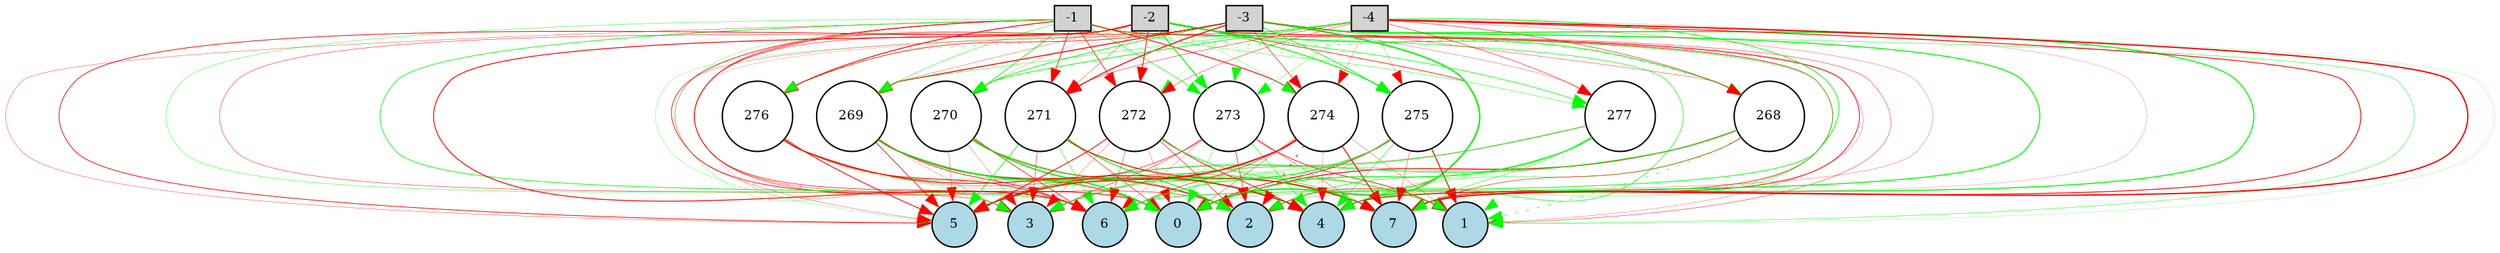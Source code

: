 digraph {
	node [fontsize=9 height=0.2 shape=circle width=0.2]
	-1 [fillcolor=lightgray shape=box style=filled]
	-2 [fillcolor=lightgray shape=box style=filled]
	-3 [fillcolor=lightgray shape=box style=filled]
	-4 [fillcolor=lightgray shape=box style=filled]
	0 [fillcolor=lightblue style=filled]
	1 [fillcolor=lightblue style=filled]
	2 [fillcolor=lightblue style=filled]
	3 [fillcolor=lightblue style=filled]
	4 [fillcolor=lightblue style=filled]
	5 [fillcolor=lightblue style=filled]
	6 [fillcolor=lightblue style=filled]
	7 [fillcolor=lightblue style=filled]
	268 [fillcolor=white style=filled]
	269 [fillcolor=white style=filled]
	270 [fillcolor=white style=filled]
	271 [fillcolor=white style=filled]
	272 [fillcolor=white style=filled]
	273 [fillcolor=white style=filled]
	274 [fillcolor=white style=filled]
	275 [fillcolor=white style=filled]
	276 [fillcolor=white style=filled]
	277 [fillcolor=white style=filled]
	-1 -> 268 [color=green penwidth=0.4250066970572389 style=dotted]
	-1 -> 269 [color=green penwidth=0.28763728422038626 style=solid]
	-1 -> 270 [color=green penwidth=0.4816199474475207 style=solid]
	-1 -> 271 [color=red penwidth=0.45896686353001637 style=solid]
	-1 -> 272 [color=red penwidth=0.44445970737134366 style=solid]
	-1 -> 273 [color=green penwidth=0.3955419285360269 style=solid]
	-1 -> 274 [color=red penwidth=0.590237737748432 style=solid]
	-1 -> 275 [color=red penwidth=0.12621030208311107 style=dotted]
	-1 -> 276 [color=red penwidth=0.6337544439515156 style=solid]
	-1 -> 277 [color=green penwidth=0.2534250754072144 style=solid]
	-2 -> 268 [color=green penwidth=0.5463293998567769 style=solid]
	-2 -> 269 [color=red penwidth=0.18723655847515175 style=solid]
	-2 -> 270 [color=red penwidth=0.11610056961565621 style=solid]
	-2 -> 271 [color=red penwidth=0.21984048005750922 style=solid]
	-2 -> 272 [color=red penwidth=0.560910642357906 style=solid]
	-2 -> 273 [color=green penwidth=0.6958940971152094 style=solid]
	-2 -> 274 [color=green penwidth=0.17344882315696572 style=solid]
	-2 -> 275 [color=green penwidth=0.6672951597753836 style=solid]
	-2 -> 276 [color=red penwidth=0.2100624700907892 style=dotted]
	-2 -> 277 [color=green penwidth=0.42346801762176356 style=solid]
	-3 -> 268 [color=red penwidth=0.22515721193810287 style=solid]
	-3 -> 269 [color=red penwidth=0.6921154333977728 style=solid]
	-3 -> 270 [color=green penwidth=0.5130056179988897 style=solid]
	-3 -> 271 [color=red penwidth=0.7179588665643937 style=solid]
	-3 -> 272 [color=green penwidth=0.10538718648363526 style=solid]
	-3 -> 273 [color=green penwidth=0.1109765561265524 style=solid]
	-3 -> 274 [color=red penwidth=0.34743990428359106 style=solid]
	-3 -> 275 [color=green penwidth=0.5022051894041092 style=solid]
	-3 -> 276 [color=red penwidth=0.41011014611541574 style=solid]
	-3 -> 277 [color=red penwidth=0.18346650666723938 style=solid]
	-4 -> 268 [color=red penwidth=0.32766705861501955 style=solid]
	-4 -> 269 [color=green penwidth=0.2745979673405665 style=solid]
	-4 -> 270 [color=green penwidth=0.5172640788656965 style=solid]
	-4 -> 271 [color=red penwidth=0.2672516246256007 style=solid]
	-4 -> 272 [color=red penwidth=0.25302710558456876 style=solid]
	-4 -> 273 [color=green penwidth=0.2143868513212388 style=solid]
	-4 -> 274 [color=red penwidth=0.16023245497307065 style=solid]
	-4 -> 275 [color=red penwidth=0.1449438171784609 style=solid]
	-4 -> 276 [color=green penwidth=0.11242876864086687 style=solid]
	-4 -> 277 [color=red penwidth=0.3067036052472945 style=solid]
	268 -> 0 [color=red penwidth=0.6327566204296164 style=solid]
	268 -> 1 [color=green penwidth=0.37185165451200874 style=dotted]
	268 -> 2 [color=red penwidth=0.10784096827649713 style=solid]
	268 -> 3 [color=red penwidth=0.12047804013420543 style=solid]
	268 -> 4 [color=green penwidth=0.2875637891917558 style=solid]
	268 -> 5 [color=green penwidth=0.5332586504813429 style=solid]
	268 -> 6 [color=green penwidth=0.13534991853681322 style=solid]
	268 -> 7 [color=red penwidth=0.316676818711374 style=solid]
	269 -> 0 [color=red penwidth=0.44681644669098264 style=solid]
	269 -> 1 [color=green penwidth=0.11891098067590622 style=solid]
	269 -> 2 [color=red penwidth=0.6762922412565096 style=solid]
	269 -> 3 [color=red penwidth=0.14607517197985173 style=solid]
	269 -> 4 [color=green penwidth=0.9056378495749428 style=solid]
	269 -> 5 [color=red penwidth=0.4799965853417809 style=solid]
	269 -> 6 [color=red penwidth=0.4524078117793966 style=solid]
	269 -> 7 [color=green penwidth=0.3540496057123377 style=solid]
	270 -> 0 [color=green penwidth=0.9421429848571631 style=solid]
	270 -> 1 [color=red penwidth=0.17673289484799648 style=solid]
	270 -> 2 [color=red penwidth=0.24773460703180322 style=solid]
	270 -> 3 [color=red penwidth=0.17276758811938148 style=solid]
	270 -> 4 [color=red penwidth=0.3069392742611703 style=solid]
	270 -> 5 [color=red penwidth=0.19686678144747338 style=solid]
	270 -> 6 [color=red penwidth=0.4249002901108472 style=solid]
	270 -> 7 [color=green penwidth=0.519375517442561 style=solid]
	271 -> 0 [color=red penwidth=0.3388492020706867 style=solid]
	271 -> 1 [color=green penwidth=0.306664195913111 style=solid]
	271 -> 2 [color=green penwidth=0.6475836241211236 style=solid]
	271 -> 3 [color=red penwidth=0.2922474685415116 style=solid]
	271 -> 4 [color=green penwidth=0.10212979364089926 style=solid]
	271 -> 5 [color=green penwidth=0.47767576921580623 style=solid]
	271 -> 6 [color=green penwidth=0.3349432646479334 style=solid]
	271 -> 7 [color=red penwidth=0.5763345733894548 style=solid]
	272 -> 0 [color=red penwidth=0.17910548431979617 style=solid]
	272 -> 1 [color=green penwidth=0.10928912612630498 style=solid]
	272 -> 2 [color=red penwidth=0.35982186577710407 style=solid]
	272 -> 3 [color=red penwidth=0.17320463729197 style=solid]
	272 -> 4 [color=red penwidth=0.510176493169298 style=solid]
	272 -> 5 [color=red penwidth=0.5678529234122606 style=solid]
	272 -> 6 [color=red penwidth=0.2464369949679097 style=solid]
	272 -> 7 [color=green penwidth=0.4315868278992244 style=solid]
	273 -> 0 [color=green penwidth=0.22315090933474735 style=solid]
	273 -> 1 [color=red penwidth=0.4757973029492861 style=solid]
	273 -> 2 [color=red penwidth=0.37578138846409503 style=solid]
	273 -> 3 [color=red penwidth=0.2987788065249124 style=solid]
	273 -> 4 [color=green penwidth=0.35680426902990636 style=solid]
	273 -> 5 [color=red penwidth=0.3846266850928285 style=solid]
	273 -> 6 [color=red penwidth=0.1447869385653466 style=solid]
	273 -> 7 [color=red penwidth=0.23908162580344003 style=solid]
	274 -> 0 [color=red penwidth=0.24657122266626594 style=solid]
	274 -> 1 [color=red penwidth=0.1890353616161995 style=solid]
	274 -> 2 [color=red penwidth=0.5611749520864742 style=dotted]
	274 -> 3 [color=red penwidth=0.16004569311566286 style=solid]
	274 -> 4 [color=red penwidth=0.14106011225344078 style=solid]
	274 -> 5 [color=red penwidth=0.9199299719229238 style=solid]
	274 -> 6 [color=red penwidth=0.36756875550370205 style=solid]
	274 -> 7 [color=red penwidth=0.7034742552601978 style=solid]
	275 -> 0 [color=red penwidth=0.5306260933654594 style=solid]
	275 -> 1 [color=red penwidth=0.6890691905646625 style=solid]
	275 -> 2 [color=red penwidth=0.11064926756213637 style=solid]
	275 -> 3 [color=green penwidth=0.28516278988725463 style=solid]
	275 -> 4 [color=green penwidth=0.3320715720656606 style=solid]
	275 -> 5 [color=green penwidth=0.2542893218171785 style=solid]
	275 -> 6 [color=green penwidth=0.3857836025834227 style=solid]
	275 -> 7 [color=red penwidth=0.23788822730879908 style=solid]
	276 -> 0 [color=green penwidth=0.20499034997566518 style=solid]
	276 -> 1 [color=green penwidth=0.1929976999771077 style=solid]
	276 -> 2 [color=green penwidth=0.2140012193978364 style=solid]
	276 -> 3 [color=green penwidth=0.18863356267905929 style=solid]
	276 -> 4 [color=red penwidth=0.6170486720754881 style=solid]
	276 -> 5 [color=red penwidth=0.5733175207875373 style=solid]
	276 -> 6 [color=red penwidth=0.5394832170605575 style=solid]
	276 -> 7 [color=red penwidth=0.24637204651334527 style=solid]
	277 -> 0 [color=green penwidth=0.6275732590182966 style=solid]
	277 -> 1 [color=green penwidth=0.20187065447550936 style=dotted]
	277 -> 2 [color=green penwidth=0.3820632370850401 style=solid]
	277 -> 3 [color=green penwidth=0.4159646569458306 style=solid]
	277 -> 4 [color=green penwidth=0.2665333015289686 style=solid]
	277 -> 5 [color=red penwidth=0.1428196978125312 style=solid]
	277 -> 6 [color=green penwidth=0.19261012994803473 style=solid]
	277 -> 7 [color=green penwidth=0.30623287669962007 style=solid]
	-1 -> 0 [color=red penwidth=0.46624857046217305 style=solid]
	-1 -> 1 [color=red penwidth=0.1666521731995656 style=solid]
	-1 -> 2 [color=red penwidth=0.3289333863203008 style=solid]
	-1 -> 3 [color=green penwidth=0.24069821168401725 style=solid]
	-1 -> 4 [color=green penwidth=0.399643873697328 style=solid]
	-1 -> 5 [color=red penwidth=0.20140708550178646 style=solid]
	-1 -> 6 [color=green penwidth=0.47449549730307217 style=solid]
	-1 -> 7 [color=red penwidth=0.412648053015489 style=solid]
	-2 -> 0 [color=red penwidth=0.29234734566007115 style=solid]
	-2 -> 1 [color=red penwidth=0.25820693818026186 style=solid]
	-2 -> 2 [color=red penwidth=0.4286354202094751 style=solid]
	-2 -> 3 [color=red penwidth=0.26412532306162784 style=solid]
	-2 -> 4 [color=green penwidth=0.2356959884113636 style=solid]
	-2 -> 5 [color=red penwidth=0.4900929666243612 style=solid]
	-2 -> 6 [color=red penwidth=0.6247513050329955 style=solid]
	-2 -> 7 [color=red penwidth=0.5216889587189106 style=solid]
	-3 -> 0 [color=green penwidth=1.0445305735400676 style=solid]
	-3 -> 1 [color=green penwidth=0.27614348730255567 style=solid]
	-3 -> 2 [color=green penwidth=0.19663770989466195 style=solid]
	-3 -> 3 [color=green penwidth=0.1658443284720615 style=solid]
	-3 -> 4 [color=green penwidth=0.726813458392591 style=solid]
	-3 -> 5 [color=green penwidth=0.1612305863683664 style=solid]
	-3 -> 6 [color=red penwidth=0.38456354024940187 style=solid]
	-3 -> 7 [color=green penwidth=0.7482592242450685 style=solid]
	-4 -> 0 [color=red penwidth=0.1718657680712059 style=solid]
	-4 -> 1 [color=green penwidth=0.12091664561653999 style=solid]
	-4 -> 2 [color=red penwidth=0.13280924063367824 style=solid]
	-4 -> 3 [color=red penwidth=0.12295499966792034 style=solid]
	-4 -> 4 [color=red penwidth=0.5932135228527105 style=solid]
	-4 -> 5 [color=red penwidth=0.19008248236673947 style=solid]
	-4 -> 6 [color=green penwidth=0.5075386819005392 style=solid]
	-4 -> 7 [color=red penwidth=0.9277572880982372 style=solid]
}
